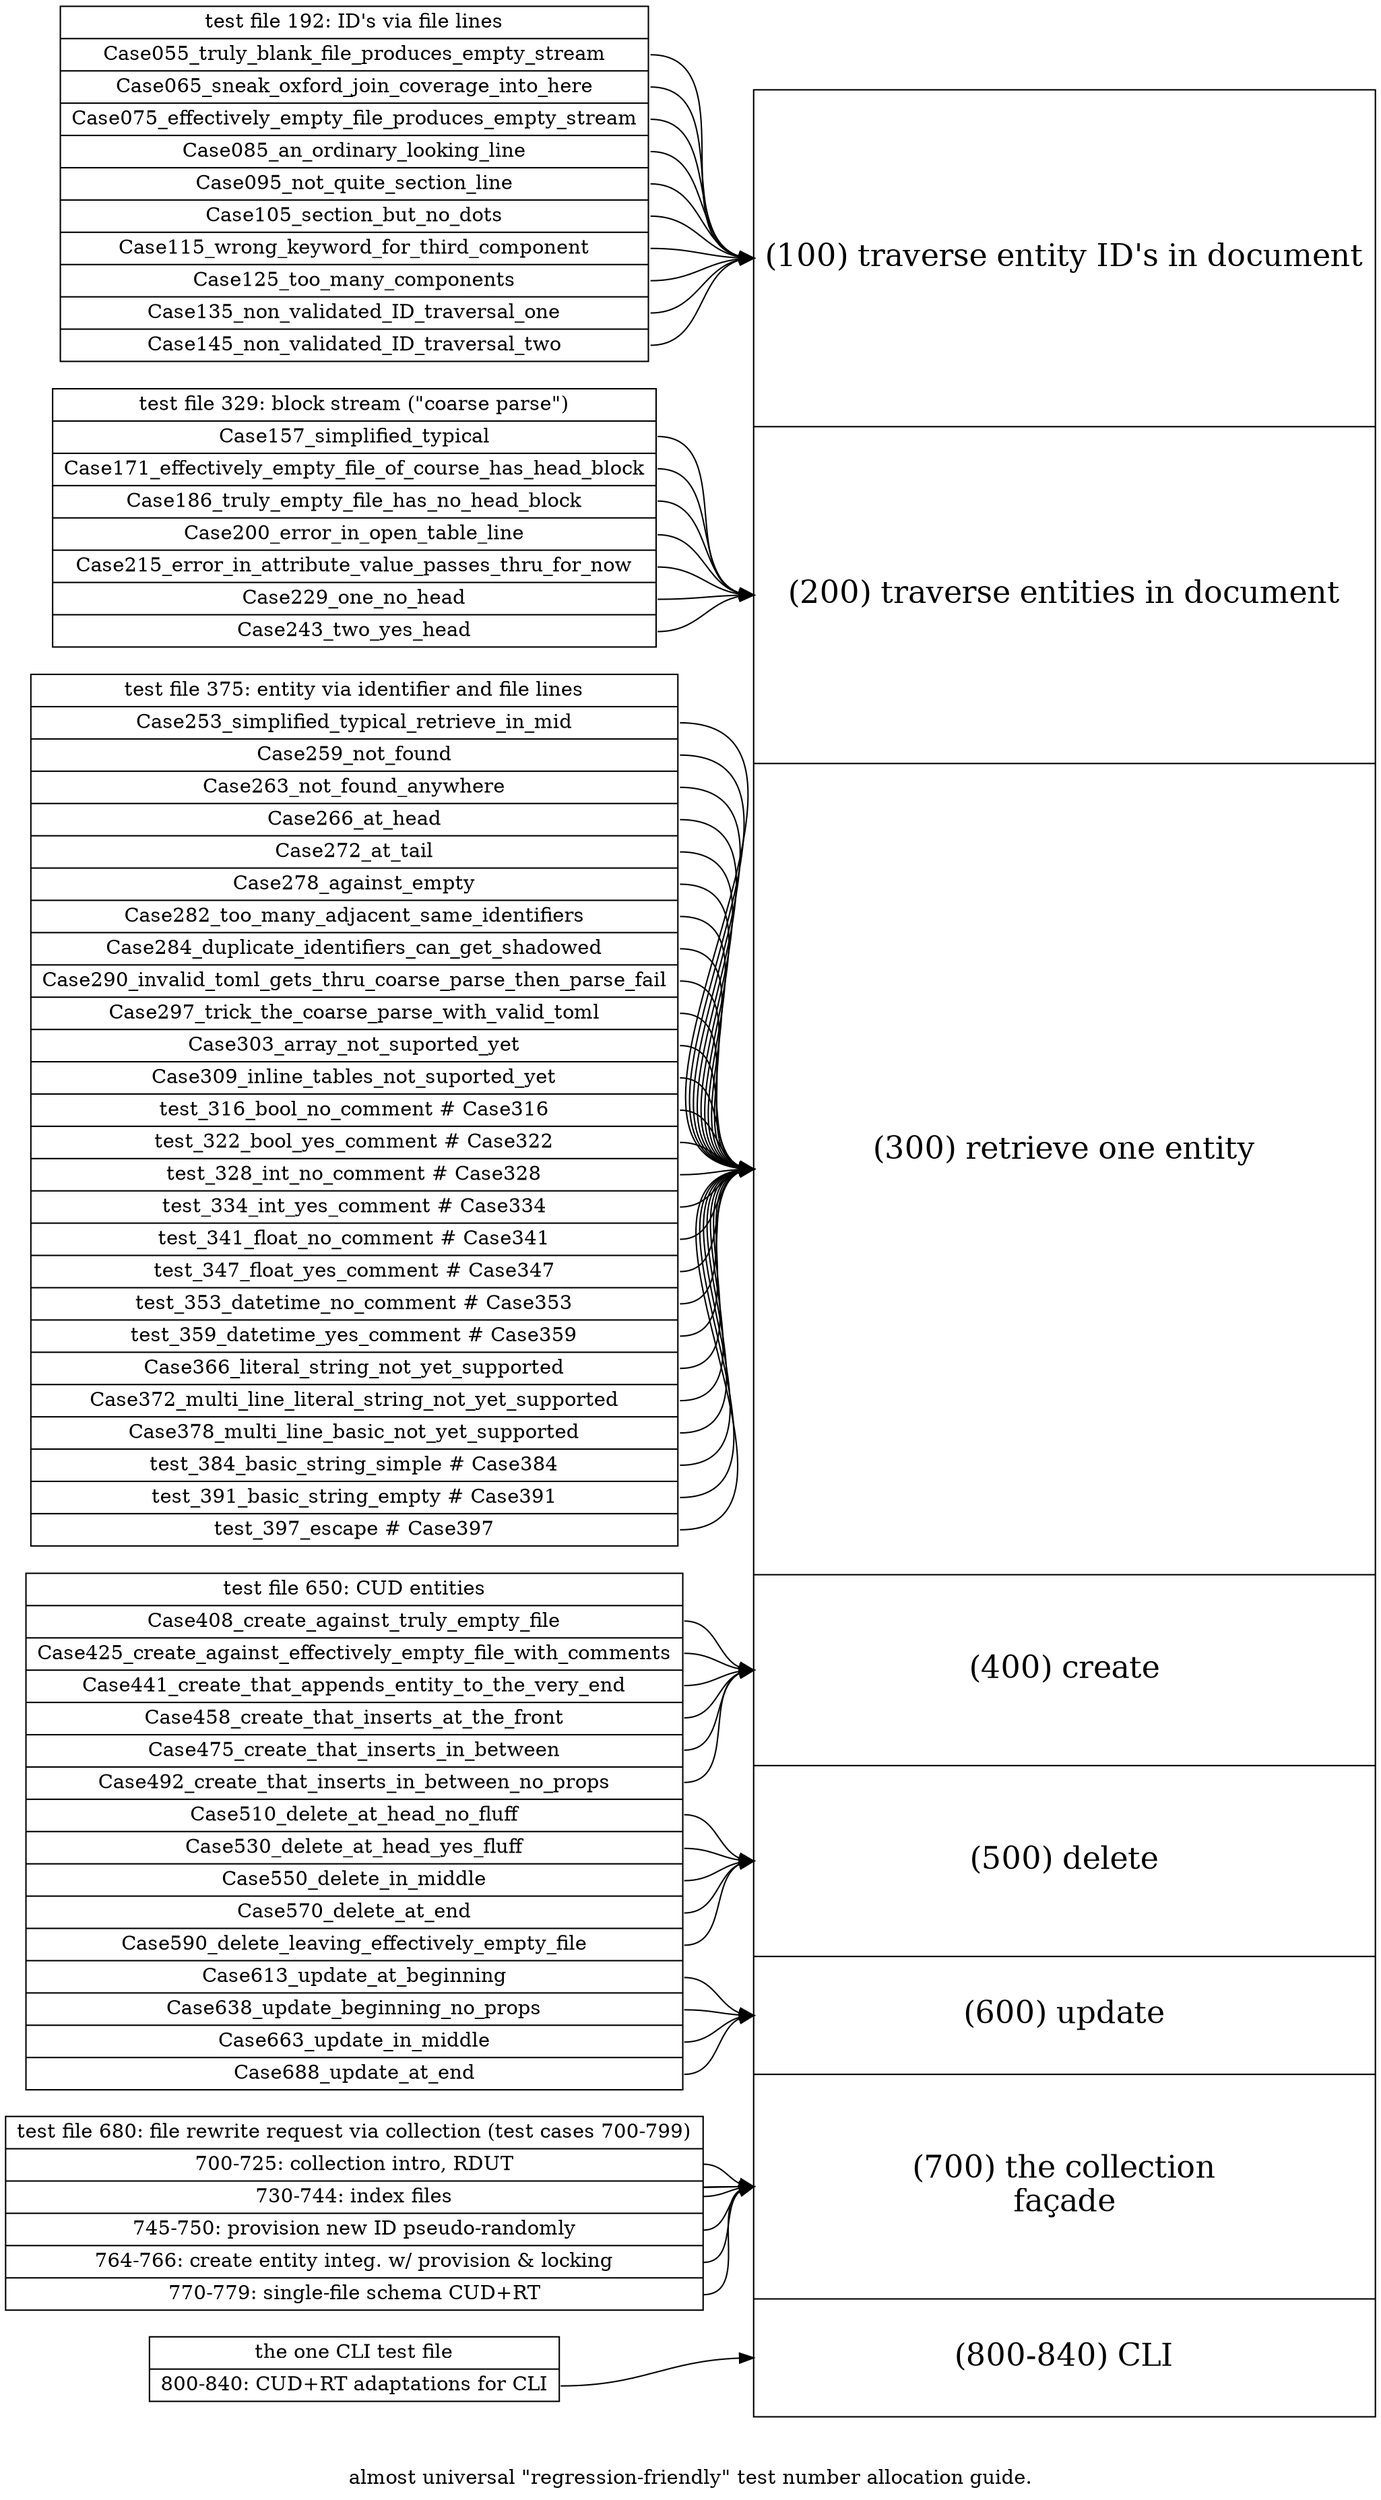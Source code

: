 digraph g {

rankdir=LR

node[shape=record]


/*
test file 100 and 650 were the "goal posts". here's the one-off:
ruby -e 'base=100;span=550; (1..5).each{|i| puts base + (1.0 * i / 6 * span)}'
*/



nl050[label="
test file 192: ID's via file lines|
<055>Case055_truly_blank_file_produces_empty_stream|
<065>Case065_sneak_oxford_join_coverage_into_here|
<075>Case075_effectively_empty_file_produces_empty_stream|
<085>Case085_an_ordinary_looking_line|
<095>Case095_not_quite_section_line|
<105>Case105_section_but_no_dots|
<115>Case115_wrong_keyword_for_third_component|
<125>Case125_too_many_components|
<135>Case135_non_validated_ID_traversal_one|
<145>Case145_non_validated_ID_traversal_two
"
]

nl063[label="
test file 329: block stream (\"coarse parse\")|
<157>Case157_simplified_typical|
<171>Case171_effectively_empty_file_of_course_has_head_block|
<186>Case186_truly_empty_file_has_no_head_block|
<200>Case200_error_in_open_table_line|
<215>Case215_error_in_attribute_value_passes_thru_for_now|
<229>Case229_one_no_head|
<243>Case243_two_yes_head
"
]

nl075[label="
test file 375: entity via identifier and file lines|
<253>Case253_simplified_typical_retrieve_in_mid|
<259>Case259_not_found|
<263>Case263_not_found_anywhere|
<266>Case266_at_head|
<272>Case272_at_tail|
<278>Case278_against_empty|
<282>Case282_too_many_adjacent_same_identifiers|
<284>Case284_duplicate_identifiers_can_get_shadowed|
<290>Case290_invalid_toml_gets_thru_coarse_parse_then_parse_fail|
<297>Case297_trick_the_coarse_parse_with_valid_toml|
<303>Case303_array_not_suported_yet|
<309>Case309_inline_tables_not_suported_yet|
<316>test_316_bool_no_comment  # Case316|
<322>test_322_bool_yes_comment  # Case322|
<328>test_328_int_no_comment  # Case328|
<334>test_334_int_yes_comment  # Case334|
<341>test_341_float_no_comment  # Case341|
<347>test_347_float_yes_comment  # Case347|
<353>test_353_datetime_no_comment  # Case353|
<359>test_359_datetime_yes_comment  # Case359|
<366>Case366_literal_string_not_yet_supported|
<372>Case372_multi_line_literal_string_not_yet_supported|
<378>Case378_multi_line_basic_not_yet_supported|
<384>test_384_basic_string_simple  # Case384|
<391>test_391_basic_string_empty  # Case391|
<397>test_397_escape  # Case397
"
]

nl085[label="
test file 650: CUD entities|
<408>Case408_create_against_truly_empty_file|
<425>Case425_create_against_effectively_empty_file_with_comments|
<441>Case441_create_that_appends_entity_to_the_very_end|
<458>Case458_create_that_inserts_at_the_front|
<475>Case475_create_that_inserts_in_between|
<492>Case492_create_that_inserts_in_between_no_props|
<510>Case510_delete_at_head_no_fluff|
<530>Case530_delete_at_head_yes_fluff|
<550>Case550_delete_in_middle|
<570>Case570_delete_at_end|
<590>Case590_delete_leaving_effectively_empty_file|
<613>Case613_update_at_beginning|
<638>Case638_update_beginning_no_props|
<663>Case663_update_in_middle|
<688>Case688_update_at_end
"
]

nl100[label="
test file 680: file rewrite request via collection (test cases 700-799)|
<705>700-725: collection intro, RDUT|
<735>730-744: index files|
<745>745-750: provision new ID pseudo-randomly|
<765>764-766: create entity integ. w/ provision & locking|
<775>770-779: single-file schema CUD+RT
"]

nl110[label="
the one CLI test file|
<820>800-840: CUD+RT adaptations for CLI
"]

nodeRight[label="
<100>\n\n\n\n(100) traverse entity ID's in document\n\n\n\n\n|
<200>\n\n\n\n(200) traverse entities in document\n\n\n\n\n|
<300>\n\n\n\n\n\n\n\n\n\n(300) retrieve one entity\n\n\n\n\n\n\n\n\n\n\n\n|
<400>\n\n(400) create\n\n\n|
<500>\n\n(500) delete\n\n\n|
<600>\n(600) update\n\n|
<700>\n\n(700) the collection\nfaçade\n\n\n|
<800>\n(800-840) CLI\n\n
"
fontsize=22
]

nl050:055->nodeRight:100
nl050:065->nodeRight:100
nl050:075->nodeRight:100
nl050:085->nodeRight:100
nl050:095->nodeRight:100
nl050:105->nodeRight:100
nl050:115->nodeRight:100
nl050:125->nodeRight:100
nl050:135->nodeRight:100
nl050:145->nodeRight:100


nl063:157->nodeRight:200
nl063:171->nodeRight:200
nl063:186->nodeRight:200
nl063:200->nodeRight:200
nl063:215->nodeRight:200
nl063:229->nodeRight:200
nl063:243->nodeRight:200


nl075:253->nodeRight:300
nl075:259->nodeRight:300
nl075:263->nodeRight:300
nl075:266->nodeRight:300
nl075:272->nodeRight:300
nl075:278->nodeRight:300
nl075:282->nodeRight:300
nl075:284->nodeRight:300
nl075:290->nodeRight:300
nl075:297->nodeRight:300
nl075:303->nodeRight:300
nl075:309->nodeRight:300
nl075:316->nodeRight:300
nl075:322->nodeRight:300
nl075:328->nodeRight:300
nl075:334->nodeRight:300
nl075:341->nodeRight:300
nl075:347->nodeRight:300
nl075:353->nodeRight:300
nl075:359->nodeRight:300
nl075:366->nodeRight:300
nl075:372->nodeRight:300
nl075:378->nodeRight:300
nl075:384->nodeRight:300
nl075:391->nodeRight:300
nl075:397->nodeRight:300


nl085:408->nodeRight:400
nl085:425->nodeRight:400
nl085:441->nodeRight:400
nl085:458->nodeRight:400
nl085:475->nodeRight:400
nl085:492->nodeRight:400
nl085:510->nodeRight:500
nl085:530->nodeRight:500
nl085:550->nodeRight:500
nl085:570->nodeRight:500
nl085:590->nodeRight:500
nl085:613->nodeRight:600
nl085:638->nodeRight:600
nl085:663->nodeRight:600
nl085:688->nodeRight:600


nl100:705->nodeRight:700
nl100:735->nodeRight:700
nl100:745->nodeRight:700
nl100:755->nodeRight:700
nl100:765->nodeRight:700
nl100:775->nodeRight:700
nl100:795->nodeRight:700


nl110:820->nodeRight:800


label="

almost universal \"regression-friendly\" test number allocation guide.
"

/* (reference to [#010.6] regression-friendly test ordering) */

}
/*
#born.
*/
